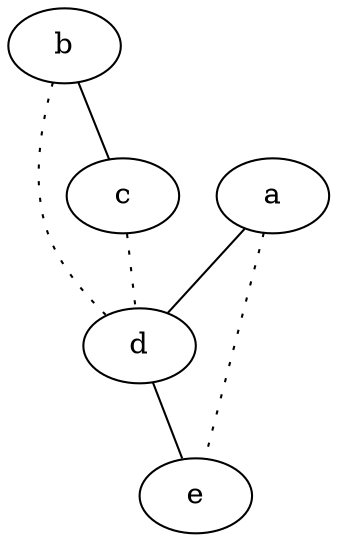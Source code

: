 graph {
a -- d;
a -- e [style=dotted];
b -- c;
b -- d [style=dotted];
c -- d [style=dotted];
d -- e;
}
